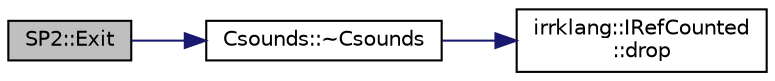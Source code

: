 digraph "SP2::Exit"
{
  bgcolor="transparent";
  edge [fontname="Helvetica",fontsize="10",labelfontname="Helvetica",labelfontsize="10"];
  node [fontname="Helvetica",fontsize="10",shape=record];
  rankdir="LR";
  Node1 [label="SP2::Exit",height=0.2,width=0.4,color="black", fillcolor="grey75", style="filled", fontcolor="black"];
  Node1 -> Node2 [color="midnightblue",fontsize="10",style="solid",fontname="Helvetica"];
  Node2 [label="Csounds::~Csounds",height=0.2,width=0.4,color="black",URL="$classCsounds.html#a379845d100618d7aa7c2f5ea01f753e1"];
  Node2 -> Node3 [color="midnightblue",fontsize="10",style="solid",fontname="Helvetica"];
  Node3 [label="irrklang::IRefCounted\l::drop",height=0.2,width=0.4,color="black",URL="$classirrklang_1_1IRefCounted.html#a869fe3adc6e49e8da105e95837a565b1",tooltip="When you receive an object in irrKlang (for example an ISound using play2D() or play3D()), and you no longer need the object, you have to call drop(). "];
}
